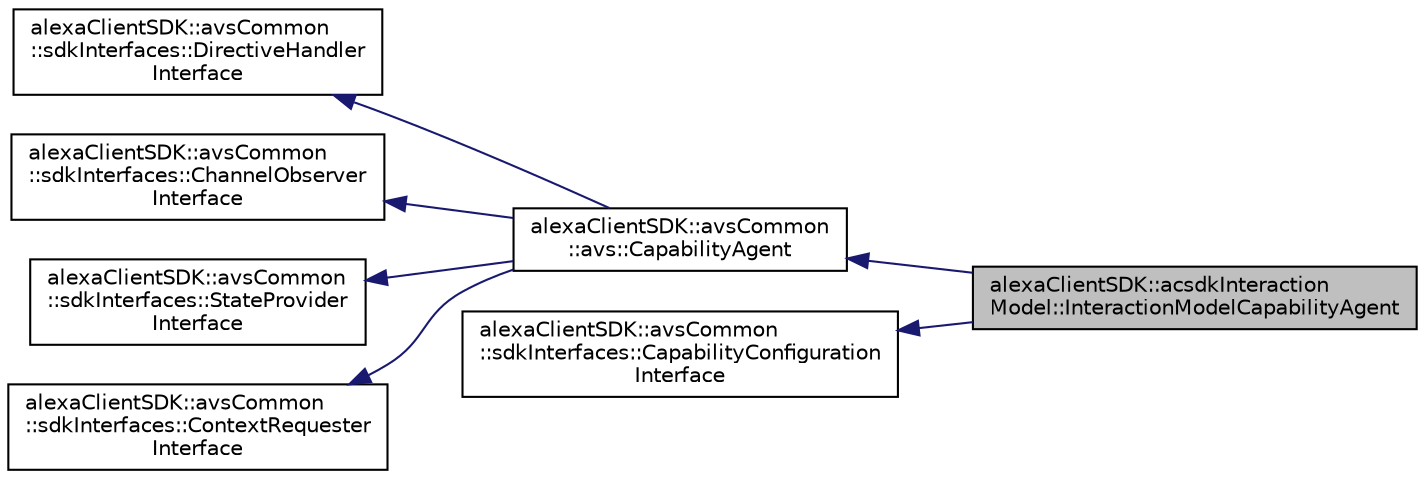 digraph "alexaClientSDK::acsdkInteractionModel::InteractionModelCapabilityAgent"
{
 // LATEX_PDF_SIZE
  edge [fontname="Helvetica",fontsize="10",labelfontname="Helvetica",labelfontsize="10"];
  node [fontname="Helvetica",fontsize="10",shape=record];
  rankdir="LR";
  Node1 [label="alexaClientSDK::acsdkInteraction\lModel::InteractionModelCapabilityAgent",height=0.2,width=0.4,color="black", fillcolor="grey75", style="filled", fontcolor="black",tooltip=" "];
  Node2 -> Node1 [dir="back",color="midnightblue",fontsize="10",style="solid",fontname="Helvetica"];
  Node2 [label="alexaClientSDK::avsCommon\l::avs::CapabilityAgent",height=0.2,width=0.4,color="black", fillcolor="white", style="filled",URL="$classalexa_client_s_d_k_1_1avs_common_1_1avs_1_1_capability_agent.html",tooltip=" "];
  Node3 -> Node2 [dir="back",color="midnightblue",fontsize="10",style="solid",fontname="Helvetica"];
  Node3 [label="alexaClientSDK::avsCommon\l::sdkInterfaces::DirectiveHandler\lInterface",height=0.2,width=0.4,color="black", fillcolor="white", style="filled",URL="$classalexa_client_s_d_k_1_1avs_common_1_1sdk_interfaces_1_1_directive_handler_interface.html",tooltip=" "];
  Node4 -> Node2 [dir="back",color="midnightblue",fontsize="10",style="solid",fontname="Helvetica"];
  Node4 [label="alexaClientSDK::avsCommon\l::sdkInterfaces::ChannelObserver\lInterface",height=0.2,width=0.4,color="black", fillcolor="white", style="filled",URL="$classalexa_client_s_d_k_1_1avs_common_1_1sdk_interfaces_1_1_channel_observer_interface.html",tooltip=" "];
  Node5 -> Node2 [dir="back",color="midnightblue",fontsize="10",style="solid",fontname="Helvetica"];
  Node5 [label="alexaClientSDK::avsCommon\l::sdkInterfaces::StateProvider\lInterface",height=0.2,width=0.4,color="black", fillcolor="white", style="filled",URL="$classalexa_client_s_d_k_1_1avs_common_1_1sdk_interfaces_1_1_state_provider_interface.html",tooltip=" "];
  Node6 -> Node2 [dir="back",color="midnightblue",fontsize="10",style="solid",fontname="Helvetica"];
  Node6 [label="alexaClientSDK::avsCommon\l::sdkInterfaces::ContextRequester\lInterface",height=0.2,width=0.4,color="black", fillcolor="white", style="filled",URL="$classalexa_client_s_d_k_1_1avs_common_1_1sdk_interfaces_1_1_context_requester_interface.html",tooltip=" "];
  Node7 -> Node1 [dir="back",color="midnightblue",fontsize="10",style="solid",fontname="Helvetica"];
  Node7 [label="alexaClientSDK::avsCommon\l::sdkInterfaces::CapabilityConfiguration\lInterface",height=0.2,width=0.4,color="black", fillcolor="white", style="filled",URL="$classalexa_client_s_d_k_1_1avs_common_1_1sdk_interfaces_1_1_capability_configuration_interface.html",tooltip=" "];
}
